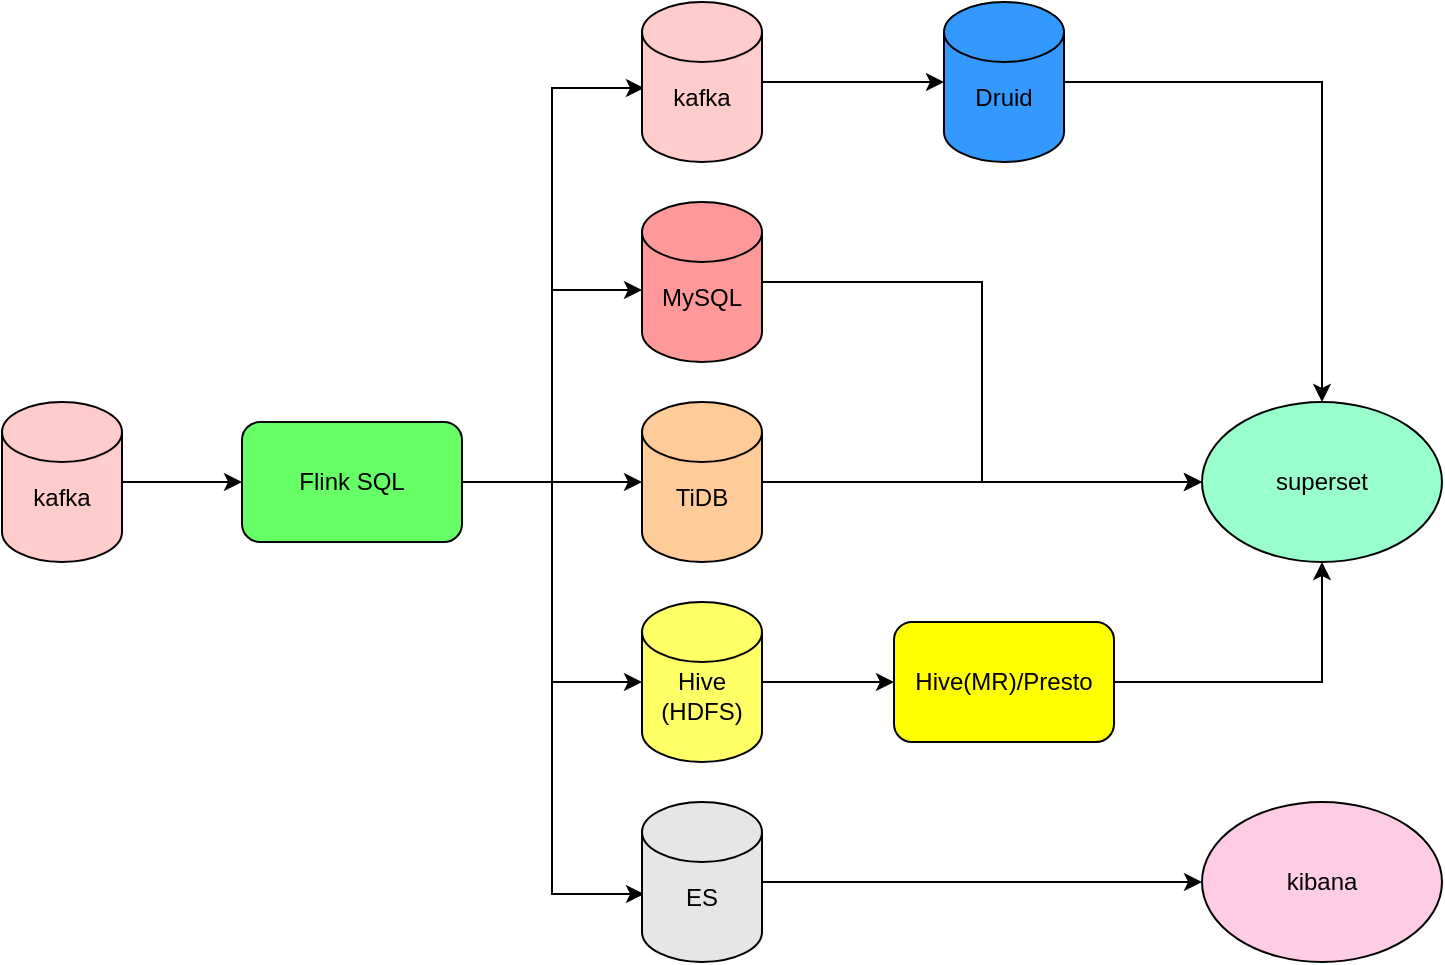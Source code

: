 <mxfile version="13.5.8" type="github">
  <diagram id="W42wRXdQvpVnIal-n1kH" name="Page-1">
    <mxGraphModel dx="907" dy="582" grid="1" gridSize="10" guides="1" tooltips="1" connect="1" arrows="1" fold="1" page="1" pageScale="1" pageWidth="827" pageHeight="1169" math="0" shadow="0">
      <root>
        <mxCell id="0" />
        <mxCell id="1" parent="0" />
        <mxCell id="fIHJMgUSWyR4-dwJOkI2-33" style="edgeStyle=orthogonalEdgeStyle;rounded=0;orthogonalLoop=1;jettySize=auto;html=1;entryX=0;entryY=0.5;entryDx=0;entryDy=0;" edge="1" parent="1" source="fIHJMgUSWyR4-dwJOkI2-1" target="fIHJMgUSWyR4-dwJOkI2-2">
          <mxGeometry relative="1" as="geometry" />
        </mxCell>
        <mxCell id="fIHJMgUSWyR4-dwJOkI2-1" value="&lt;br&gt;kafka" style="shape=cylinder2;whiteSpace=wrap;html=1;boundedLbl=1;backgroundOutline=1;size=15;fillColor=#FFCCCC;" vertex="1" parent="1">
          <mxGeometry x="50" y="260" width="60" height="80" as="geometry" />
        </mxCell>
        <mxCell id="fIHJMgUSWyR4-dwJOkI2-16" style="edgeStyle=orthogonalEdgeStyle;rounded=0;orthogonalLoop=1;jettySize=auto;html=1;exitX=1;exitY=0.5;exitDx=0;exitDy=0;" edge="1" parent="1" source="fIHJMgUSWyR4-dwJOkI2-2" target="fIHJMgUSWyR4-dwJOkI2-4">
          <mxGeometry relative="1" as="geometry" />
        </mxCell>
        <mxCell id="fIHJMgUSWyR4-dwJOkI2-17" style="edgeStyle=orthogonalEdgeStyle;rounded=0;orthogonalLoop=1;jettySize=auto;html=1;exitX=1;exitY=0.5;exitDx=0;exitDy=0;entryX=0;entryY=0.55;entryDx=0;entryDy=0;entryPerimeter=0;" edge="1" parent="1" source="fIHJMgUSWyR4-dwJOkI2-2" target="fIHJMgUSWyR4-dwJOkI2-3">
          <mxGeometry relative="1" as="geometry" />
        </mxCell>
        <mxCell id="fIHJMgUSWyR4-dwJOkI2-18" style="edgeStyle=orthogonalEdgeStyle;rounded=0;orthogonalLoop=1;jettySize=auto;html=1;exitX=1;exitY=0.5;exitDx=0;exitDy=0;entryX=0.017;entryY=0.538;entryDx=0;entryDy=0;entryPerimeter=0;" edge="1" parent="1" source="fIHJMgUSWyR4-dwJOkI2-2" target="fIHJMgUSWyR4-dwJOkI2-9">
          <mxGeometry relative="1" as="geometry" />
        </mxCell>
        <mxCell id="fIHJMgUSWyR4-dwJOkI2-20" style="edgeStyle=orthogonalEdgeStyle;rounded=0;orthogonalLoop=1;jettySize=auto;html=1;exitX=1;exitY=0.5;exitDx=0;exitDy=0;entryX=0.017;entryY=0.575;entryDx=0;entryDy=0;entryPerimeter=0;" edge="1" parent="1" source="fIHJMgUSWyR4-dwJOkI2-2" target="fIHJMgUSWyR4-dwJOkI2-8">
          <mxGeometry relative="1" as="geometry" />
        </mxCell>
        <mxCell id="fIHJMgUSWyR4-dwJOkI2-31" style="edgeStyle=orthogonalEdgeStyle;rounded=0;orthogonalLoop=1;jettySize=auto;html=1;exitX=1;exitY=0.5;exitDx=0;exitDy=0;entryX=0;entryY=0.5;entryDx=0;entryDy=0;entryPerimeter=0;" edge="1" parent="1" source="fIHJMgUSWyR4-dwJOkI2-2" target="fIHJMgUSWyR4-dwJOkI2-5">
          <mxGeometry relative="1" as="geometry" />
        </mxCell>
        <mxCell id="fIHJMgUSWyR4-dwJOkI2-2" value="Flink SQL" style="rounded=1;whiteSpace=wrap;html=1;fillColor=#66FF66;" vertex="1" parent="1">
          <mxGeometry x="170" y="270" width="110" height="60" as="geometry" />
        </mxCell>
        <mxCell id="fIHJMgUSWyR4-dwJOkI2-37" style="edgeStyle=orthogonalEdgeStyle;rounded=0;orthogonalLoop=1;jettySize=auto;html=1;entryX=0;entryY=0.5;entryDx=0;entryDy=0;" edge="1" parent="1" source="fIHJMgUSWyR4-dwJOkI2-3" target="fIHJMgUSWyR4-dwJOkI2-29">
          <mxGeometry relative="1" as="geometry" />
        </mxCell>
        <mxCell id="fIHJMgUSWyR4-dwJOkI2-3" value="&lt;br&gt;MySQL" style="shape=cylinder2;whiteSpace=wrap;html=1;boundedLbl=1;backgroundOutline=1;size=15;fillColor=#FF9999;" vertex="1" parent="1">
          <mxGeometry x="370" y="160" width="60" height="80" as="geometry" />
        </mxCell>
        <mxCell id="fIHJMgUSWyR4-dwJOkI2-36" style="edgeStyle=orthogonalEdgeStyle;rounded=0;orthogonalLoop=1;jettySize=auto;html=1;" edge="1" parent="1" source="fIHJMgUSWyR4-dwJOkI2-4" target="fIHJMgUSWyR4-dwJOkI2-29">
          <mxGeometry relative="1" as="geometry" />
        </mxCell>
        <mxCell id="fIHJMgUSWyR4-dwJOkI2-4" value="&lt;br&gt;TiDB" style="shape=cylinder2;whiteSpace=wrap;html=1;boundedLbl=1;backgroundOutline=1;size=15;fillColor=#FFCC99;" vertex="1" parent="1">
          <mxGeometry x="370" y="260" width="60" height="80" as="geometry" />
        </mxCell>
        <mxCell id="fIHJMgUSWyR4-dwJOkI2-32" style="edgeStyle=orthogonalEdgeStyle;rounded=0;orthogonalLoop=1;jettySize=auto;html=1;entryX=0;entryY=0.5;entryDx=0;entryDy=0;" edge="1" parent="1" source="fIHJMgUSWyR4-dwJOkI2-5" target="fIHJMgUSWyR4-dwJOkI2-27">
          <mxGeometry relative="1" as="geometry" />
        </mxCell>
        <mxCell id="fIHJMgUSWyR4-dwJOkI2-5" value="&lt;br&gt;Hive&lt;br&gt;(HDFS)" style="shape=cylinder2;whiteSpace=wrap;html=1;boundedLbl=1;backgroundOutline=1;size=15;fillColor=#FFFF66;" vertex="1" parent="1">
          <mxGeometry x="370" y="360" width="60" height="80" as="geometry" />
        </mxCell>
        <mxCell id="fIHJMgUSWyR4-dwJOkI2-38" style="edgeStyle=orthogonalEdgeStyle;rounded=0;orthogonalLoop=1;jettySize=auto;html=1;entryX=0.5;entryY=0;entryDx=0;entryDy=0;" edge="1" parent="1" source="fIHJMgUSWyR4-dwJOkI2-6" target="fIHJMgUSWyR4-dwJOkI2-29">
          <mxGeometry relative="1" as="geometry" />
        </mxCell>
        <mxCell id="fIHJMgUSWyR4-dwJOkI2-6" value="&lt;br&gt;Druid" style="shape=cylinder2;whiteSpace=wrap;html=1;boundedLbl=1;backgroundOutline=1;size=15;fillColor=#3399FF;" vertex="1" parent="1">
          <mxGeometry x="521" y="60" width="60" height="80" as="geometry" />
        </mxCell>
        <mxCell id="fIHJMgUSWyR4-dwJOkI2-34" style="edgeStyle=orthogonalEdgeStyle;rounded=0;orthogonalLoop=1;jettySize=auto;html=1;entryX=0;entryY=0.5;entryDx=0;entryDy=0;" edge="1" parent="1" source="fIHJMgUSWyR4-dwJOkI2-8" target="fIHJMgUSWyR4-dwJOkI2-30">
          <mxGeometry relative="1" as="geometry" />
        </mxCell>
        <mxCell id="fIHJMgUSWyR4-dwJOkI2-8" value="&lt;br&gt;ES" style="shape=cylinder2;whiteSpace=wrap;html=1;boundedLbl=1;backgroundOutline=1;size=15;fillColor=#E6E6E6;" vertex="1" parent="1">
          <mxGeometry x="370" y="460" width="60" height="80" as="geometry" />
        </mxCell>
        <mxCell id="fIHJMgUSWyR4-dwJOkI2-23" style="edgeStyle=orthogonalEdgeStyle;rounded=0;orthogonalLoop=1;jettySize=auto;html=1;" edge="1" parent="1" source="fIHJMgUSWyR4-dwJOkI2-9" target="fIHJMgUSWyR4-dwJOkI2-6">
          <mxGeometry relative="1" as="geometry" />
        </mxCell>
        <mxCell id="fIHJMgUSWyR4-dwJOkI2-9" value="&lt;br&gt;kafka" style="shape=cylinder2;whiteSpace=wrap;html=1;boundedLbl=1;backgroundOutline=1;size=15;fillColor=#FFCCCC;" vertex="1" parent="1">
          <mxGeometry x="370" y="60" width="60" height="80" as="geometry" />
        </mxCell>
        <mxCell id="fIHJMgUSWyR4-dwJOkI2-35" style="edgeStyle=orthogonalEdgeStyle;rounded=0;orthogonalLoop=1;jettySize=auto;html=1;exitX=1;exitY=0.5;exitDx=0;exitDy=0;entryX=0.5;entryY=1;entryDx=0;entryDy=0;" edge="1" parent="1" source="fIHJMgUSWyR4-dwJOkI2-27" target="fIHJMgUSWyR4-dwJOkI2-29">
          <mxGeometry relative="1" as="geometry" />
        </mxCell>
        <mxCell id="fIHJMgUSWyR4-dwJOkI2-27" value="Hive(MR)/Presto" style="rounded=1;whiteSpace=wrap;html=1;fillColor=#FFFF00;" vertex="1" parent="1">
          <mxGeometry x="496" y="370" width="110" height="60" as="geometry" />
        </mxCell>
        <mxCell id="fIHJMgUSWyR4-dwJOkI2-29" value="superset" style="ellipse;whiteSpace=wrap;html=1;fillColor=#99FFCC;" vertex="1" parent="1">
          <mxGeometry x="650" y="260" width="120" height="80" as="geometry" />
        </mxCell>
        <mxCell id="fIHJMgUSWyR4-dwJOkI2-30" value="kibana" style="ellipse;whiteSpace=wrap;html=1;fillColor=#FFCCE6;" vertex="1" parent="1">
          <mxGeometry x="650" y="460" width="120" height="80" as="geometry" />
        </mxCell>
      </root>
    </mxGraphModel>
  </diagram>
</mxfile>
